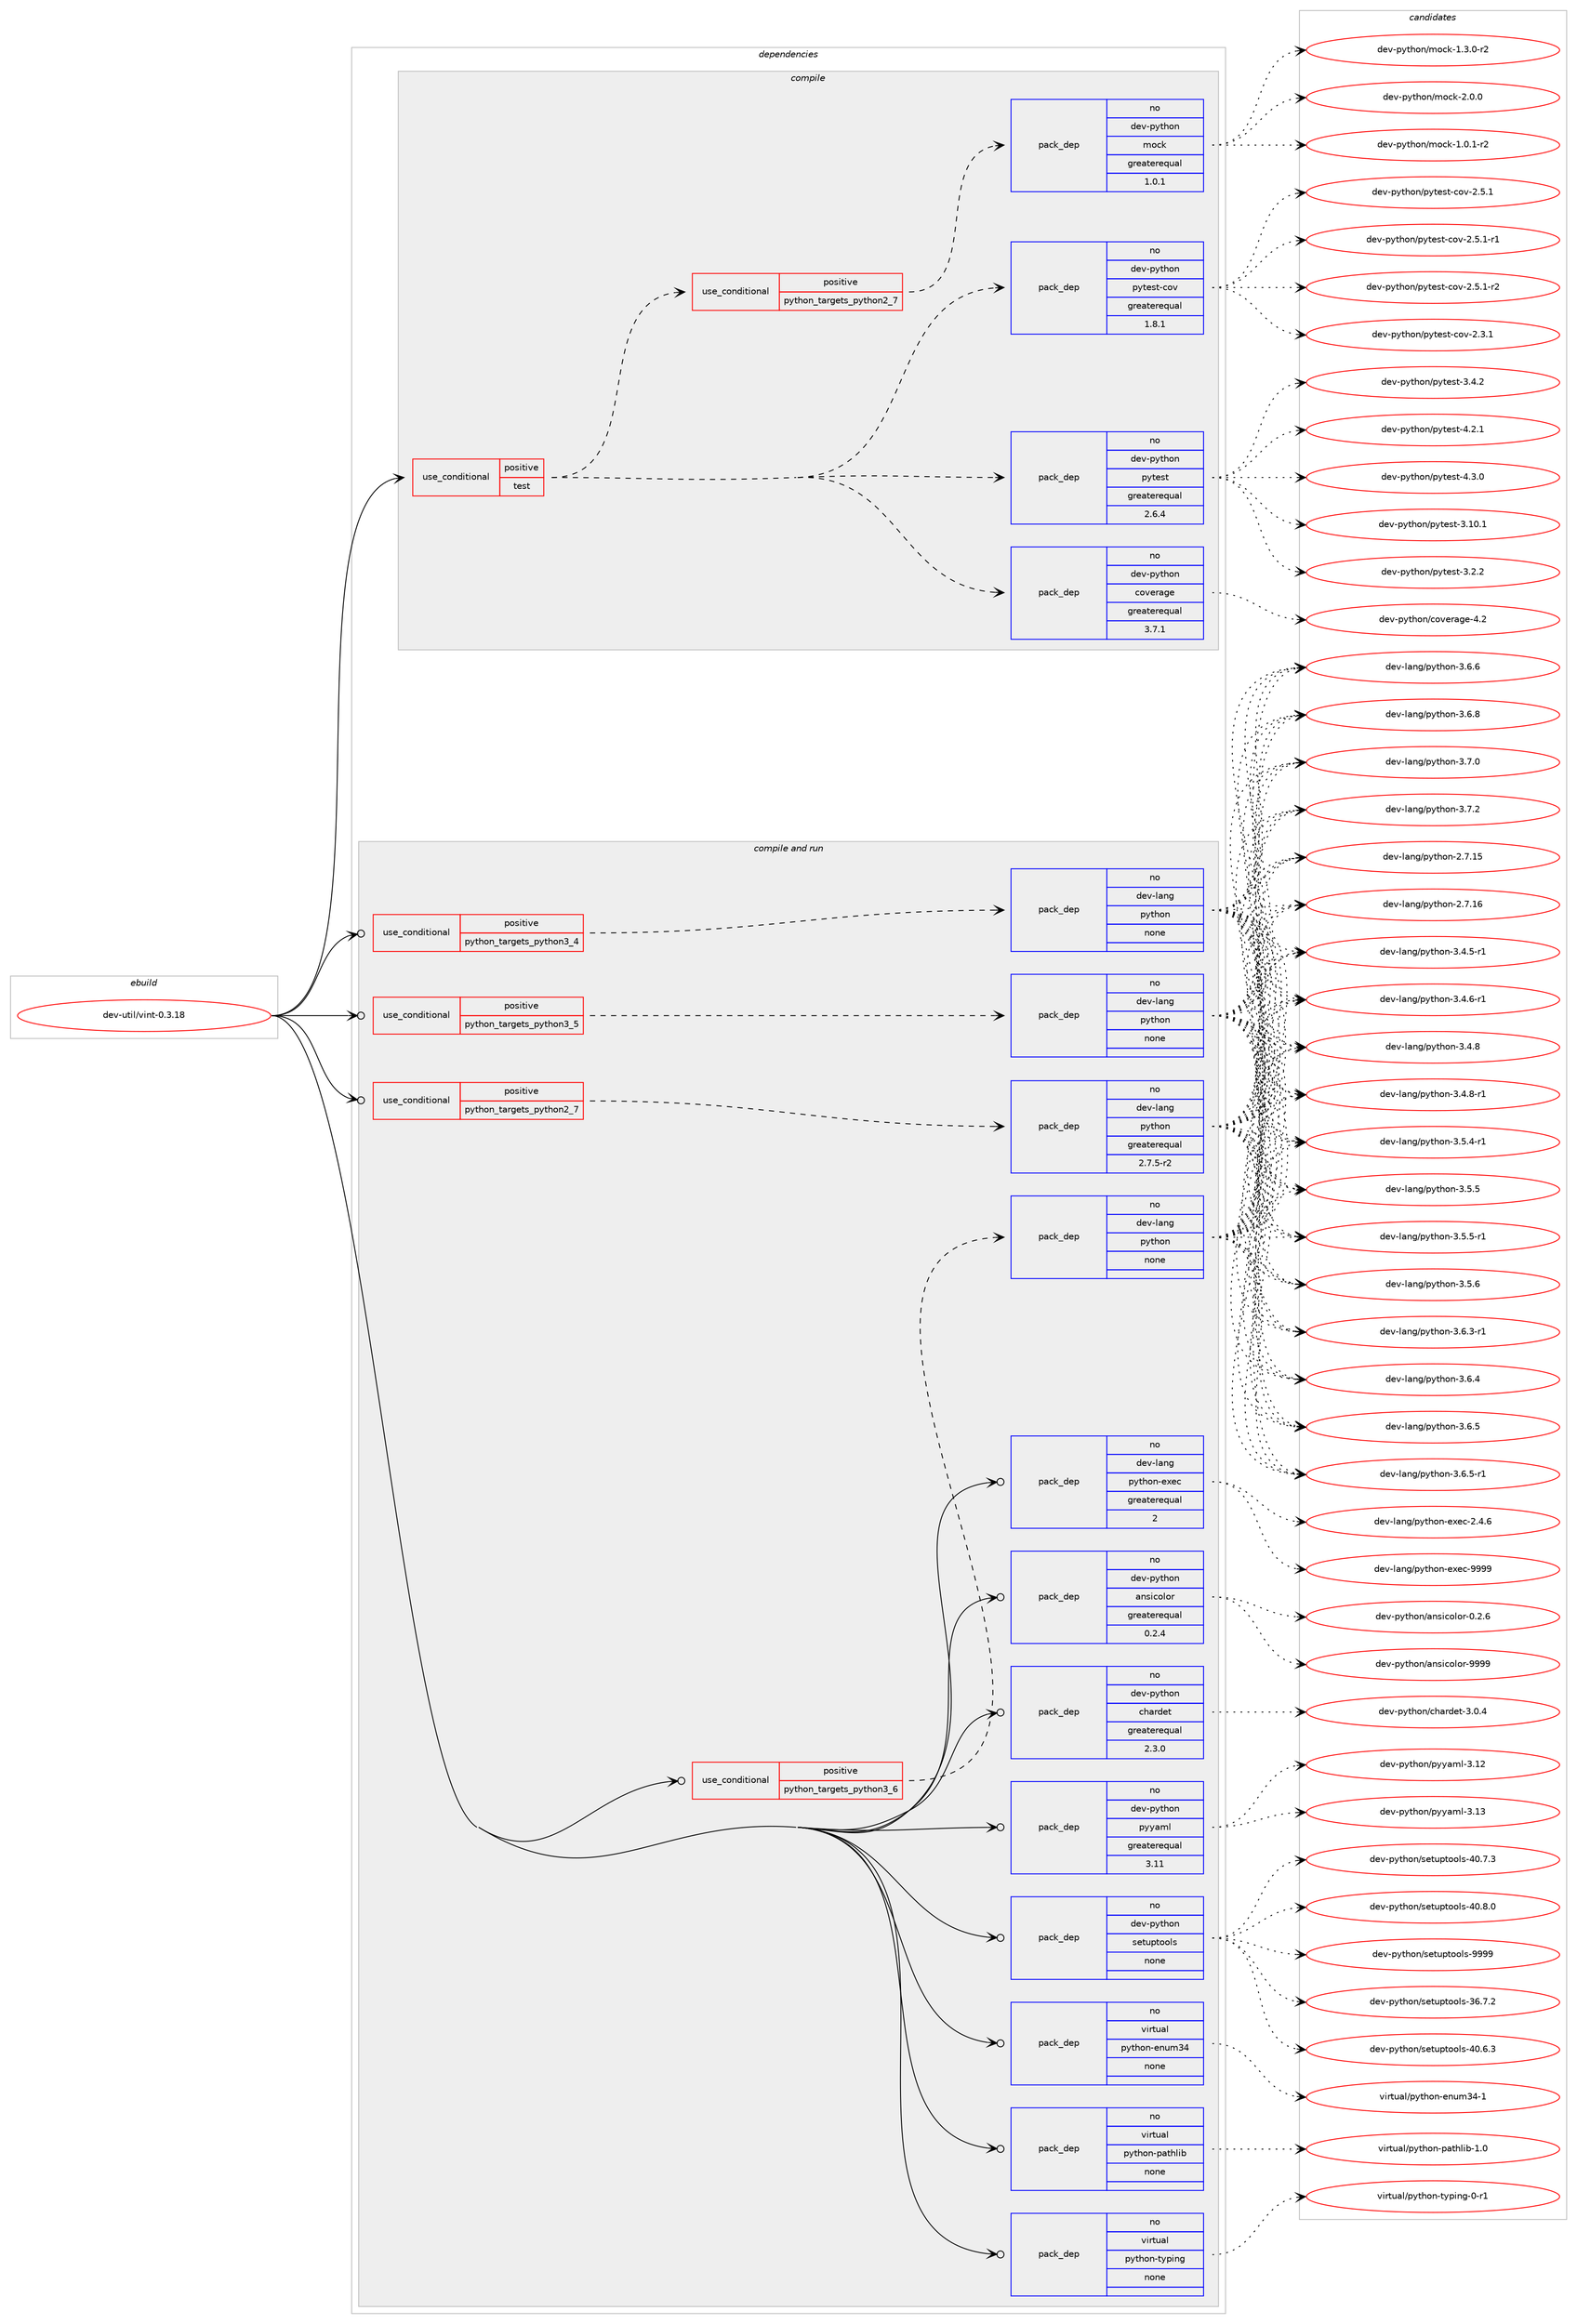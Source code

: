 digraph prolog {

# *************
# Graph options
# *************

newrank=true;
concentrate=true;
compound=true;
graph [rankdir=LR,fontname=Helvetica,fontsize=10,ranksep=1.5];#, ranksep=2.5, nodesep=0.2];
edge  [arrowhead=vee];
node  [fontname=Helvetica,fontsize=10];

# **********
# The ebuild
# **********

subgraph cluster_leftcol {
color=gray;
rank=same;
label=<<i>ebuild</i>>;
id [label="dev-util/vint-0.3.18", color=red, width=4, href="../dev-util/vint-0.3.18.svg"];
}

# ****************
# The dependencies
# ****************

subgraph cluster_midcol {
color=gray;
label=<<i>dependencies</i>>;
subgraph cluster_compile {
fillcolor="#eeeeee";
style=filled;
label=<<i>compile</i>>;
subgraph cond425212 {
dependency1549794 [label=<<TABLE BORDER="0" CELLBORDER="1" CELLSPACING="0" CELLPADDING="4"><TR><TD ROWSPAN="3" CELLPADDING="10">use_conditional</TD></TR><TR><TD>positive</TD></TR><TR><TD>test</TD></TR></TABLE>>, shape=none, color=red];
subgraph pack1100848 {
dependency1549795 [label=<<TABLE BORDER="0" CELLBORDER="1" CELLSPACING="0" CELLPADDING="4" WIDTH="220"><TR><TD ROWSPAN="6" CELLPADDING="30">pack_dep</TD></TR><TR><TD WIDTH="110">no</TD></TR><TR><TD>dev-python</TD></TR><TR><TD>coverage</TD></TR><TR><TD>greaterequal</TD></TR><TR><TD>3.7.1</TD></TR></TABLE>>, shape=none, color=blue];
}
dependency1549794:e -> dependency1549795:w [weight=20,style="dashed",arrowhead="vee"];
subgraph pack1100849 {
dependency1549796 [label=<<TABLE BORDER="0" CELLBORDER="1" CELLSPACING="0" CELLPADDING="4" WIDTH="220"><TR><TD ROWSPAN="6" CELLPADDING="30">pack_dep</TD></TR><TR><TD WIDTH="110">no</TD></TR><TR><TD>dev-python</TD></TR><TR><TD>pytest</TD></TR><TR><TD>greaterequal</TD></TR><TR><TD>2.6.4</TD></TR></TABLE>>, shape=none, color=blue];
}
dependency1549794:e -> dependency1549796:w [weight=20,style="dashed",arrowhead="vee"];
subgraph pack1100850 {
dependency1549797 [label=<<TABLE BORDER="0" CELLBORDER="1" CELLSPACING="0" CELLPADDING="4" WIDTH="220"><TR><TD ROWSPAN="6" CELLPADDING="30">pack_dep</TD></TR><TR><TD WIDTH="110">no</TD></TR><TR><TD>dev-python</TD></TR><TR><TD>pytest-cov</TD></TR><TR><TD>greaterequal</TD></TR><TR><TD>1.8.1</TD></TR></TABLE>>, shape=none, color=blue];
}
dependency1549794:e -> dependency1549797:w [weight=20,style="dashed",arrowhead="vee"];
subgraph cond425213 {
dependency1549798 [label=<<TABLE BORDER="0" CELLBORDER="1" CELLSPACING="0" CELLPADDING="4"><TR><TD ROWSPAN="3" CELLPADDING="10">use_conditional</TD></TR><TR><TD>positive</TD></TR><TR><TD>python_targets_python2_7</TD></TR></TABLE>>, shape=none, color=red];
subgraph pack1100851 {
dependency1549799 [label=<<TABLE BORDER="0" CELLBORDER="1" CELLSPACING="0" CELLPADDING="4" WIDTH="220"><TR><TD ROWSPAN="6" CELLPADDING="30">pack_dep</TD></TR><TR><TD WIDTH="110">no</TD></TR><TR><TD>dev-python</TD></TR><TR><TD>mock</TD></TR><TR><TD>greaterequal</TD></TR><TR><TD>1.0.1</TD></TR></TABLE>>, shape=none, color=blue];
}
dependency1549798:e -> dependency1549799:w [weight=20,style="dashed",arrowhead="vee"];
}
dependency1549794:e -> dependency1549798:w [weight=20,style="dashed",arrowhead="vee"];
}
id:e -> dependency1549794:w [weight=20,style="solid",arrowhead="vee"];
}
subgraph cluster_compileandrun {
fillcolor="#eeeeee";
style=filled;
label=<<i>compile and run</i>>;
subgraph cond425214 {
dependency1549800 [label=<<TABLE BORDER="0" CELLBORDER="1" CELLSPACING="0" CELLPADDING="4"><TR><TD ROWSPAN="3" CELLPADDING="10">use_conditional</TD></TR><TR><TD>positive</TD></TR><TR><TD>python_targets_python2_7</TD></TR></TABLE>>, shape=none, color=red];
subgraph pack1100852 {
dependency1549801 [label=<<TABLE BORDER="0" CELLBORDER="1" CELLSPACING="0" CELLPADDING="4" WIDTH="220"><TR><TD ROWSPAN="6" CELLPADDING="30">pack_dep</TD></TR><TR><TD WIDTH="110">no</TD></TR><TR><TD>dev-lang</TD></TR><TR><TD>python</TD></TR><TR><TD>greaterequal</TD></TR><TR><TD>2.7.5-r2</TD></TR></TABLE>>, shape=none, color=blue];
}
dependency1549800:e -> dependency1549801:w [weight=20,style="dashed",arrowhead="vee"];
}
id:e -> dependency1549800:w [weight=20,style="solid",arrowhead="odotvee"];
subgraph cond425215 {
dependency1549802 [label=<<TABLE BORDER="0" CELLBORDER="1" CELLSPACING="0" CELLPADDING="4"><TR><TD ROWSPAN="3" CELLPADDING="10">use_conditional</TD></TR><TR><TD>positive</TD></TR><TR><TD>python_targets_python3_4</TD></TR></TABLE>>, shape=none, color=red];
subgraph pack1100853 {
dependency1549803 [label=<<TABLE BORDER="0" CELLBORDER="1" CELLSPACING="0" CELLPADDING="4" WIDTH="220"><TR><TD ROWSPAN="6" CELLPADDING="30">pack_dep</TD></TR><TR><TD WIDTH="110">no</TD></TR><TR><TD>dev-lang</TD></TR><TR><TD>python</TD></TR><TR><TD>none</TD></TR><TR><TD></TD></TR></TABLE>>, shape=none, color=blue];
}
dependency1549802:e -> dependency1549803:w [weight=20,style="dashed",arrowhead="vee"];
}
id:e -> dependency1549802:w [weight=20,style="solid",arrowhead="odotvee"];
subgraph cond425216 {
dependency1549804 [label=<<TABLE BORDER="0" CELLBORDER="1" CELLSPACING="0" CELLPADDING="4"><TR><TD ROWSPAN="3" CELLPADDING="10">use_conditional</TD></TR><TR><TD>positive</TD></TR><TR><TD>python_targets_python3_5</TD></TR></TABLE>>, shape=none, color=red];
subgraph pack1100854 {
dependency1549805 [label=<<TABLE BORDER="0" CELLBORDER="1" CELLSPACING="0" CELLPADDING="4" WIDTH="220"><TR><TD ROWSPAN="6" CELLPADDING="30">pack_dep</TD></TR><TR><TD WIDTH="110">no</TD></TR><TR><TD>dev-lang</TD></TR><TR><TD>python</TD></TR><TR><TD>none</TD></TR><TR><TD></TD></TR></TABLE>>, shape=none, color=blue];
}
dependency1549804:e -> dependency1549805:w [weight=20,style="dashed",arrowhead="vee"];
}
id:e -> dependency1549804:w [weight=20,style="solid",arrowhead="odotvee"];
subgraph cond425217 {
dependency1549806 [label=<<TABLE BORDER="0" CELLBORDER="1" CELLSPACING="0" CELLPADDING="4"><TR><TD ROWSPAN="3" CELLPADDING="10">use_conditional</TD></TR><TR><TD>positive</TD></TR><TR><TD>python_targets_python3_6</TD></TR></TABLE>>, shape=none, color=red];
subgraph pack1100855 {
dependency1549807 [label=<<TABLE BORDER="0" CELLBORDER="1" CELLSPACING="0" CELLPADDING="4" WIDTH="220"><TR><TD ROWSPAN="6" CELLPADDING="30">pack_dep</TD></TR><TR><TD WIDTH="110">no</TD></TR><TR><TD>dev-lang</TD></TR><TR><TD>python</TD></TR><TR><TD>none</TD></TR><TR><TD></TD></TR></TABLE>>, shape=none, color=blue];
}
dependency1549806:e -> dependency1549807:w [weight=20,style="dashed",arrowhead="vee"];
}
id:e -> dependency1549806:w [weight=20,style="solid",arrowhead="odotvee"];
subgraph pack1100856 {
dependency1549808 [label=<<TABLE BORDER="0" CELLBORDER="1" CELLSPACING="0" CELLPADDING="4" WIDTH="220"><TR><TD ROWSPAN="6" CELLPADDING="30">pack_dep</TD></TR><TR><TD WIDTH="110">no</TD></TR><TR><TD>dev-lang</TD></TR><TR><TD>python-exec</TD></TR><TR><TD>greaterequal</TD></TR><TR><TD>2</TD></TR></TABLE>>, shape=none, color=blue];
}
id:e -> dependency1549808:w [weight=20,style="solid",arrowhead="odotvee"];
subgraph pack1100857 {
dependency1549809 [label=<<TABLE BORDER="0" CELLBORDER="1" CELLSPACING="0" CELLPADDING="4" WIDTH="220"><TR><TD ROWSPAN="6" CELLPADDING="30">pack_dep</TD></TR><TR><TD WIDTH="110">no</TD></TR><TR><TD>dev-python</TD></TR><TR><TD>ansicolor</TD></TR><TR><TD>greaterequal</TD></TR><TR><TD>0.2.4</TD></TR></TABLE>>, shape=none, color=blue];
}
id:e -> dependency1549809:w [weight=20,style="solid",arrowhead="odotvee"];
subgraph pack1100858 {
dependency1549810 [label=<<TABLE BORDER="0" CELLBORDER="1" CELLSPACING="0" CELLPADDING="4" WIDTH="220"><TR><TD ROWSPAN="6" CELLPADDING="30">pack_dep</TD></TR><TR><TD WIDTH="110">no</TD></TR><TR><TD>dev-python</TD></TR><TR><TD>chardet</TD></TR><TR><TD>greaterequal</TD></TR><TR><TD>2.3.0</TD></TR></TABLE>>, shape=none, color=blue];
}
id:e -> dependency1549810:w [weight=20,style="solid",arrowhead="odotvee"];
subgraph pack1100859 {
dependency1549811 [label=<<TABLE BORDER="0" CELLBORDER="1" CELLSPACING="0" CELLPADDING="4" WIDTH="220"><TR><TD ROWSPAN="6" CELLPADDING="30">pack_dep</TD></TR><TR><TD WIDTH="110">no</TD></TR><TR><TD>dev-python</TD></TR><TR><TD>pyyaml</TD></TR><TR><TD>greaterequal</TD></TR><TR><TD>3.11</TD></TR></TABLE>>, shape=none, color=blue];
}
id:e -> dependency1549811:w [weight=20,style="solid",arrowhead="odotvee"];
subgraph pack1100860 {
dependency1549812 [label=<<TABLE BORDER="0" CELLBORDER="1" CELLSPACING="0" CELLPADDING="4" WIDTH="220"><TR><TD ROWSPAN="6" CELLPADDING="30">pack_dep</TD></TR><TR><TD WIDTH="110">no</TD></TR><TR><TD>dev-python</TD></TR><TR><TD>setuptools</TD></TR><TR><TD>none</TD></TR><TR><TD></TD></TR></TABLE>>, shape=none, color=blue];
}
id:e -> dependency1549812:w [weight=20,style="solid",arrowhead="odotvee"];
subgraph pack1100861 {
dependency1549813 [label=<<TABLE BORDER="0" CELLBORDER="1" CELLSPACING="0" CELLPADDING="4" WIDTH="220"><TR><TD ROWSPAN="6" CELLPADDING="30">pack_dep</TD></TR><TR><TD WIDTH="110">no</TD></TR><TR><TD>virtual</TD></TR><TR><TD>python-enum34</TD></TR><TR><TD>none</TD></TR><TR><TD></TD></TR></TABLE>>, shape=none, color=blue];
}
id:e -> dependency1549813:w [weight=20,style="solid",arrowhead="odotvee"];
subgraph pack1100862 {
dependency1549814 [label=<<TABLE BORDER="0" CELLBORDER="1" CELLSPACING="0" CELLPADDING="4" WIDTH="220"><TR><TD ROWSPAN="6" CELLPADDING="30">pack_dep</TD></TR><TR><TD WIDTH="110">no</TD></TR><TR><TD>virtual</TD></TR><TR><TD>python-pathlib</TD></TR><TR><TD>none</TD></TR><TR><TD></TD></TR></TABLE>>, shape=none, color=blue];
}
id:e -> dependency1549814:w [weight=20,style="solid",arrowhead="odotvee"];
subgraph pack1100863 {
dependency1549815 [label=<<TABLE BORDER="0" CELLBORDER="1" CELLSPACING="0" CELLPADDING="4" WIDTH="220"><TR><TD ROWSPAN="6" CELLPADDING="30">pack_dep</TD></TR><TR><TD WIDTH="110">no</TD></TR><TR><TD>virtual</TD></TR><TR><TD>python-typing</TD></TR><TR><TD>none</TD></TR><TR><TD></TD></TR></TABLE>>, shape=none, color=blue];
}
id:e -> dependency1549815:w [weight=20,style="solid",arrowhead="odotvee"];
}
subgraph cluster_run {
fillcolor="#eeeeee";
style=filled;
label=<<i>run</i>>;
}
}

# **************
# The candidates
# **************

subgraph cluster_choices {
rank=same;
color=gray;
label=<<i>candidates</i>>;

subgraph choice1100848 {
color=black;
nodesep=1;
choice1001011184511212111610411111047991111181011149710310145524650 [label="dev-python/coverage-4.2", color=red, width=4,href="../dev-python/coverage-4.2.svg"];
dependency1549795:e -> choice1001011184511212111610411111047991111181011149710310145524650:w [style=dotted,weight="100"];
}
subgraph choice1100849 {
color=black;
nodesep=1;
choice100101118451121211161041111104711212111610111511645514649484649 [label="dev-python/pytest-3.10.1", color=red, width=4,href="../dev-python/pytest-3.10.1.svg"];
choice1001011184511212111610411111047112121116101115116455146504650 [label="dev-python/pytest-3.2.2", color=red, width=4,href="../dev-python/pytest-3.2.2.svg"];
choice1001011184511212111610411111047112121116101115116455146524650 [label="dev-python/pytest-3.4.2", color=red, width=4,href="../dev-python/pytest-3.4.2.svg"];
choice1001011184511212111610411111047112121116101115116455246504649 [label="dev-python/pytest-4.2.1", color=red, width=4,href="../dev-python/pytest-4.2.1.svg"];
choice1001011184511212111610411111047112121116101115116455246514648 [label="dev-python/pytest-4.3.0", color=red, width=4,href="../dev-python/pytest-4.3.0.svg"];
dependency1549796:e -> choice100101118451121211161041111104711212111610111511645514649484649:w [style=dotted,weight="100"];
dependency1549796:e -> choice1001011184511212111610411111047112121116101115116455146504650:w [style=dotted,weight="100"];
dependency1549796:e -> choice1001011184511212111610411111047112121116101115116455146524650:w [style=dotted,weight="100"];
dependency1549796:e -> choice1001011184511212111610411111047112121116101115116455246504649:w [style=dotted,weight="100"];
dependency1549796:e -> choice1001011184511212111610411111047112121116101115116455246514648:w [style=dotted,weight="100"];
}
subgraph choice1100850 {
color=black;
nodesep=1;
choice10010111845112121116104111110471121211161011151164599111118455046514649 [label="dev-python/pytest-cov-2.3.1", color=red, width=4,href="../dev-python/pytest-cov-2.3.1.svg"];
choice10010111845112121116104111110471121211161011151164599111118455046534649 [label="dev-python/pytest-cov-2.5.1", color=red, width=4,href="../dev-python/pytest-cov-2.5.1.svg"];
choice100101118451121211161041111104711212111610111511645991111184550465346494511449 [label="dev-python/pytest-cov-2.5.1-r1", color=red, width=4,href="../dev-python/pytest-cov-2.5.1-r1.svg"];
choice100101118451121211161041111104711212111610111511645991111184550465346494511450 [label="dev-python/pytest-cov-2.5.1-r2", color=red, width=4,href="../dev-python/pytest-cov-2.5.1-r2.svg"];
dependency1549797:e -> choice10010111845112121116104111110471121211161011151164599111118455046514649:w [style=dotted,weight="100"];
dependency1549797:e -> choice10010111845112121116104111110471121211161011151164599111118455046534649:w [style=dotted,weight="100"];
dependency1549797:e -> choice100101118451121211161041111104711212111610111511645991111184550465346494511449:w [style=dotted,weight="100"];
dependency1549797:e -> choice100101118451121211161041111104711212111610111511645991111184550465346494511450:w [style=dotted,weight="100"];
}
subgraph choice1100851 {
color=black;
nodesep=1;
choice1001011184511212111610411111047109111991074549464846494511450 [label="dev-python/mock-1.0.1-r2", color=red, width=4,href="../dev-python/mock-1.0.1-r2.svg"];
choice1001011184511212111610411111047109111991074549465146484511450 [label="dev-python/mock-1.3.0-r2", color=red, width=4,href="../dev-python/mock-1.3.0-r2.svg"];
choice100101118451121211161041111104710911199107455046484648 [label="dev-python/mock-2.0.0", color=red, width=4,href="../dev-python/mock-2.0.0.svg"];
dependency1549799:e -> choice1001011184511212111610411111047109111991074549464846494511450:w [style=dotted,weight="100"];
dependency1549799:e -> choice1001011184511212111610411111047109111991074549465146484511450:w [style=dotted,weight="100"];
dependency1549799:e -> choice100101118451121211161041111104710911199107455046484648:w [style=dotted,weight="100"];
}
subgraph choice1100852 {
color=black;
nodesep=1;
choice10010111845108971101034711212111610411111045504655464953 [label="dev-lang/python-2.7.15", color=red, width=4,href="../dev-lang/python-2.7.15.svg"];
choice10010111845108971101034711212111610411111045504655464954 [label="dev-lang/python-2.7.16", color=red, width=4,href="../dev-lang/python-2.7.16.svg"];
choice1001011184510897110103471121211161041111104551465246534511449 [label="dev-lang/python-3.4.5-r1", color=red, width=4,href="../dev-lang/python-3.4.5-r1.svg"];
choice1001011184510897110103471121211161041111104551465246544511449 [label="dev-lang/python-3.4.6-r1", color=red, width=4,href="../dev-lang/python-3.4.6-r1.svg"];
choice100101118451089711010347112121116104111110455146524656 [label="dev-lang/python-3.4.8", color=red, width=4,href="../dev-lang/python-3.4.8.svg"];
choice1001011184510897110103471121211161041111104551465246564511449 [label="dev-lang/python-3.4.8-r1", color=red, width=4,href="../dev-lang/python-3.4.8-r1.svg"];
choice1001011184510897110103471121211161041111104551465346524511449 [label="dev-lang/python-3.5.4-r1", color=red, width=4,href="../dev-lang/python-3.5.4-r1.svg"];
choice100101118451089711010347112121116104111110455146534653 [label="dev-lang/python-3.5.5", color=red, width=4,href="../dev-lang/python-3.5.5.svg"];
choice1001011184510897110103471121211161041111104551465346534511449 [label="dev-lang/python-3.5.5-r1", color=red, width=4,href="../dev-lang/python-3.5.5-r1.svg"];
choice100101118451089711010347112121116104111110455146534654 [label="dev-lang/python-3.5.6", color=red, width=4,href="../dev-lang/python-3.5.6.svg"];
choice1001011184510897110103471121211161041111104551465446514511449 [label="dev-lang/python-3.6.3-r1", color=red, width=4,href="../dev-lang/python-3.6.3-r1.svg"];
choice100101118451089711010347112121116104111110455146544652 [label="dev-lang/python-3.6.4", color=red, width=4,href="../dev-lang/python-3.6.4.svg"];
choice100101118451089711010347112121116104111110455146544653 [label="dev-lang/python-3.6.5", color=red, width=4,href="../dev-lang/python-3.6.5.svg"];
choice1001011184510897110103471121211161041111104551465446534511449 [label="dev-lang/python-3.6.5-r1", color=red, width=4,href="../dev-lang/python-3.6.5-r1.svg"];
choice100101118451089711010347112121116104111110455146544654 [label="dev-lang/python-3.6.6", color=red, width=4,href="../dev-lang/python-3.6.6.svg"];
choice100101118451089711010347112121116104111110455146544656 [label="dev-lang/python-3.6.8", color=red, width=4,href="../dev-lang/python-3.6.8.svg"];
choice100101118451089711010347112121116104111110455146554648 [label="dev-lang/python-3.7.0", color=red, width=4,href="../dev-lang/python-3.7.0.svg"];
choice100101118451089711010347112121116104111110455146554650 [label="dev-lang/python-3.7.2", color=red, width=4,href="../dev-lang/python-3.7.2.svg"];
dependency1549801:e -> choice10010111845108971101034711212111610411111045504655464953:w [style=dotted,weight="100"];
dependency1549801:e -> choice10010111845108971101034711212111610411111045504655464954:w [style=dotted,weight="100"];
dependency1549801:e -> choice1001011184510897110103471121211161041111104551465246534511449:w [style=dotted,weight="100"];
dependency1549801:e -> choice1001011184510897110103471121211161041111104551465246544511449:w [style=dotted,weight="100"];
dependency1549801:e -> choice100101118451089711010347112121116104111110455146524656:w [style=dotted,weight="100"];
dependency1549801:e -> choice1001011184510897110103471121211161041111104551465246564511449:w [style=dotted,weight="100"];
dependency1549801:e -> choice1001011184510897110103471121211161041111104551465346524511449:w [style=dotted,weight="100"];
dependency1549801:e -> choice100101118451089711010347112121116104111110455146534653:w [style=dotted,weight="100"];
dependency1549801:e -> choice1001011184510897110103471121211161041111104551465346534511449:w [style=dotted,weight="100"];
dependency1549801:e -> choice100101118451089711010347112121116104111110455146534654:w [style=dotted,weight="100"];
dependency1549801:e -> choice1001011184510897110103471121211161041111104551465446514511449:w [style=dotted,weight="100"];
dependency1549801:e -> choice100101118451089711010347112121116104111110455146544652:w [style=dotted,weight="100"];
dependency1549801:e -> choice100101118451089711010347112121116104111110455146544653:w [style=dotted,weight="100"];
dependency1549801:e -> choice1001011184510897110103471121211161041111104551465446534511449:w [style=dotted,weight="100"];
dependency1549801:e -> choice100101118451089711010347112121116104111110455146544654:w [style=dotted,weight="100"];
dependency1549801:e -> choice100101118451089711010347112121116104111110455146544656:w [style=dotted,weight="100"];
dependency1549801:e -> choice100101118451089711010347112121116104111110455146554648:w [style=dotted,weight="100"];
dependency1549801:e -> choice100101118451089711010347112121116104111110455146554650:w [style=dotted,weight="100"];
}
subgraph choice1100853 {
color=black;
nodesep=1;
choice10010111845108971101034711212111610411111045504655464953 [label="dev-lang/python-2.7.15", color=red, width=4,href="../dev-lang/python-2.7.15.svg"];
choice10010111845108971101034711212111610411111045504655464954 [label="dev-lang/python-2.7.16", color=red, width=4,href="../dev-lang/python-2.7.16.svg"];
choice1001011184510897110103471121211161041111104551465246534511449 [label="dev-lang/python-3.4.5-r1", color=red, width=4,href="../dev-lang/python-3.4.5-r1.svg"];
choice1001011184510897110103471121211161041111104551465246544511449 [label="dev-lang/python-3.4.6-r1", color=red, width=4,href="../dev-lang/python-3.4.6-r1.svg"];
choice100101118451089711010347112121116104111110455146524656 [label="dev-lang/python-3.4.8", color=red, width=4,href="../dev-lang/python-3.4.8.svg"];
choice1001011184510897110103471121211161041111104551465246564511449 [label="dev-lang/python-3.4.8-r1", color=red, width=4,href="../dev-lang/python-3.4.8-r1.svg"];
choice1001011184510897110103471121211161041111104551465346524511449 [label="dev-lang/python-3.5.4-r1", color=red, width=4,href="../dev-lang/python-3.5.4-r1.svg"];
choice100101118451089711010347112121116104111110455146534653 [label="dev-lang/python-3.5.5", color=red, width=4,href="../dev-lang/python-3.5.5.svg"];
choice1001011184510897110103471121211161041111104551465346534511449 [label="dev-lang/python-3.5.5-r1", color=red, width=4,href="../dev-lang/python-3.5.5-r1.svg"];
choice100101118451089711010347112121116104111110455146534654 [label="dev-lang/python-3.5.6", color=red, width=4,href="../dev-lang/python-3.5.6.svg"];
choice1001011184510897110103471121211161041111104551465446514511449 [label="dev-lang/python-3.6.3-r1", color=red, width=4,href="../dev-lang/python-3.6.3-r1.svg"];
choice100101118451089711010347112121116104111110455146544652 [label="dev-lang/python-3.6.4", color=red, width=4,href="../dev-lang/python-3.6.4.svg"];
choice100101118451089711010347112121116104111110455146544653 [label="dev-lang/python-3.6.5", color=red, width=4,href="../dev-lang/python-3.6.5.svg"];
choice1001011184510897110103471121211161041111104551465446534511449 [label="dev-lang/python-3.6.5-r1", color=red, width=4,href="../dev-lang/python-3.6.5-r1.svg"];
choice100101118451089711010347112121116104111110455146544654 [label="dev-lang/python-3.6.6", color=red, width=4,href="../dev-lang/python-3.6.6.svg"];
choice100101118451089711010347112121116104111110455146544656 [label="dev-lang/python-3.6.8", color=red, width=4,href="../dev-lang/python-3.6.8.svg"];
choice100101118451089711010347112121116104111110455146554648 [label="dev-lang/python-3.7.0", color=red, width=4,href="../dev-lang/python-3.7.0.svg"];
choice100101118451089711010347112121116104111110455146554650 [label="dev-lang/python-3.7.2", color=red, width=4,href="../dev-lang/python-3.7.2.svg"];
dependency1549803:e -> choice10010111845108971101034711212111610411111045504655464953:w [style=dotted,weight="100"];
dependency1549803:e -> choice10010111845108971101034711212111610411111045504655464954:w [style=dotted,weight="100"];
dependency1549803:e -> choice1001011184510897110103471121211161041111104551465246534511449:w [style=dotted,weight="100"];
dependency1549803:e -> choice1001011184510897110103471121211161041111104551465246544511449:w [style=dotted,weight="100"];
dependency1549803:e -> choice100101118451089711010347112121116104111110455146524656:w [style=dotted,weight="100"];
dependency1549803:e -> choice1001011184510897110103471121211161041111104551465246564511449:w [style=dotted,weight="100"];
dependency1549803:e -> choice1001011184510897110103471121211161041111104551465346524511449:w [style=dotted,weight="100"];
dependency1549803:e -> choice100101118451089711010347112121116104111110455146534653:w [style=dotted,weight="100"];
dependency1549803:e -> choice1001011184510897110103471121211161041111104551465346534511449:w [style=dotted,weight="100"];
dependency1549803:e -> choice100101118451089711010347112121116104111110455146534654:w [style=dotted,weight="100"];
dependency1549803:e -> choice1001011184510897110103471121211161041111104551465446514511449:w [style=dotted,weight="100"];
dependency1549803:e -> choice100101118451089711010347112121116104111110455146544652:w [style=dotted,weight="100"];
dependency1549803:e -> choice100101118451089711010347112121116104111110455146544653:w [style=dotted,weight="100"];
dependency1549803:e -> choice1001011184510897110103471121211161041111104551465446534511449:w [style=dotted,weight="100"];
dependency1549803:e -> choice100101118451089711010347112121116104111110455146544654:w [style=dotted,weight="100"];
dependency1549803:e -> choice100101118451089711010347112121116104111110455146544656:w [style=dotted,weight="100"];
dependency1549803:e -> choice100101118451089711010347112121116104111110455146554648:w [style=dotted,weight="100"];
dependency1549803:e -> choice100101118451089711010347112121116104111110455146554650:w [style=dotted,weight="100"];
}
subgraph choice1100854 {
color=black;
nodesep=1;
choice10010111845108971101034711212111610411111045504655464953 [label="dev-lang/python-2.7.15", color=red, width=4,href="../dev-lang/python-2.7.15.svg"];
choice10010111845108971101034711212111610411111045504655464954 [label="dev-lang/python-2.7.16", color=red, width=4,href="../dev-lang/python-2.7.16.svg"];
choice1001011184510897110103471121211161041111104551465246534511449 [label="dev-lang/python-3.4.5-r1", color=red, width=4,href="../dev-lang/python-3.4.5-r1.svg"];
choice1001011184510897110103471121211161041111104551465246544511449 [label="dev-lang/python-3.4.6-r1", color=red, width=4,href="../dev-lang/python-3.4.6-r1.svg"];
choice100101118451089711010347112121116104111110455146524656 [label="dev-lang/python-3.4.8", color=red, width=4,href="../dev-lang/python-3.4.8.svg"];
choice1001011184510897110103471121211161041111104551465246564511449 [label="dev-lang/python-3.4.8-r1", color=red, width=4,href="../dev-lang/python-3.4.8-r1.svg"];
choice1001011184510897110103471121211161041111104551465346524511449 [label="dev-lang/python-3.5.4-r1", color=red, width=4,href="../dev-lang/python-3.5.4-r1.svg"];
choice100101118451089711010347112121116104111110455146534653 [label="dev-lang/python-3.5.5", color=red, width=4,href="../dev-lang/python-3.5.5.svg"];
choice1001011184510897110103471121211161041111104551465346534511449 [label="dev-lang/python-3.5.5-r1", color=red, width=4,href="../dev-lang/python-3.5.5-r1.svg"];
choice100101118451089711010347112121116104111110455146534654 [label="dev-lang/python-3.5.6", color=red, width=4,href="../dev-lang/python-3.5.6.svg"];
choice1001011184510897110103471121211161041111104551465446514511449 [label="dev-lang/python-3.6.3-r1", color=red, width=4,href="../dev-lang/python-3.6.3-r1.svg"];
choice100101118451089711010347112121116104111110455146544652 [label="dev-lang/python-3.6.4", color=red, width=4,href="../dev-lang/python-3.6.4.svg"];
choice100101118451089711010347112121116104111110455146544653 [label="dev-lang/python-3.6.5", color=red, width=4,href="../dev-lang/python-3.6.5.svg"];
choice1001011184510897110103471121211161041111104551465446534511449 [label="dev-lang/python-3.6.5-r1", color=red, width=4,href="../dev-lang/python-3.6.5-r1.svg"];
choice100101118451089711010347112121116104111110455146544654 [label="dev-lang/python-3.6.6", color=red, width=4,href="../dev-lang/python-3.6.6.svg"];
choice100101118451089711010347112121116104111110455146544656 [label="dev-lang/python-3.6.8", color=red, width=4,href="../dev-lang/python-3.6.8.svg"];
choice100101118451089711010347112121116104111110455146554648 [label="dev-lang/python-3.7.0", color=red, width=4,href="../dev-lang/python-3.7.0.svg"];
choice100101118451089711010347112121116104111110455146554650 [label="dev-lang/python-3.7.2", color=red, width=4,href="../dev-lang/python-3.7.2.svg"];
dependency1549805:e -> choice10010111845108971101034711212111610411111045504655464953:w [style=dotted,weight="100"];
dependency1549805:e -> choice10010111845108971101034711212111610411111045504655464954:w [style=dotted,weight="100"];
dependency1549805:e -> choice1001011184510897110103471121211161041111104551465246534511449:w [style=dotted,weight="100"];
dependency1549805:e -> choice1001011184510897110103471121211161041111104551465246544511449:w [style=dotted,weight="100"];
dependency1549805:e -> choice100101118451089711010347112121116104111110455146524656:w [style=dotted,weight="100"];
dependency1549805:e -> choice1001011184510897110103471121211161041111104551465246564511449:w [style=dotted,weight="100"];
dependency1549805:e -> choice1001011184510897110103471121211161041111104551465346524511449:w [style=dotted,weight="100"];
dependency1549805:e -> choice100101118451089711010347112121116104111110455146534653:w [style=dotted,weight="100"];
dependency1549805:e -> choice1001011184510897110103471121211161041111104551465346534511449:w [style=dotted,weight="100"];
dependency1549805:e -> choice100101118451089711010347112121116104111110455146534654:w [style=dotted,weight="100"];
dependency1549805:e -> choice1001011184510897110103471121211161041111104551465446514511449:w [style=dotted,weight="100"];
dependency1549805:e -> choice100101118451089711010347112121116104111110455146544652:w [style=dotted,weight="100"];
dependency1549805:e -> choice100101118451089711010347112121116104111110455146544653:w [style=dotted,weight="100"];
dependency1549805:e -> choice1001011184510897110103471121211161041111104551465446534511449:w [style=dotted,weight="100"];
dependency1549805:e -> choice100101118451089711010347112121116104111110455146544654:w [style=dotted,weight="100"];
dependency1549805:e -> choice100101118451089711010347112121116104111110455146544656:w [style=dotted,weight="100"];
dependency1549805:e -> choice100101118451089711010347112121116104111110455146554648:w [style=dotted,weight="100"];
dependency1549805:e -> choice100101118451089711010347112121116104111110455146554650:w [style=dotted,weight="100"];
}
subgraph choice1100855 {
color=black;
nodesep=1;
choice10010111845108971101034711212111610411111045504655464953 [label="dev-lang/python-2.7.15", color=red, width=4,href="../dev-lang/python-2.7.15.svg"];
choice10010111845108971101034711212111610411111045504655464954 [label="dev-lang/python-2.7.16", color=red, width=4,href="../dev-lang/python-2.7.16.svg"];
choice1001011184510897110103471121211161041111104551465246534511449 [label="dev-lang/python-3.4.5-r1", color=red, width=4,href="../dev-lang/python-3.4.5-r1.svg"];
choice1001011184510897110103471121211161041111104551465246544511449 [label="dev-lang/python-3.4.6-r1", color=red, width=4,href="../dev-lang/python-3.4.6-r1.svg"];
choice100101118451089711010347112121116104111110455146524656 [label="dev-lang/python-3.4.8", color=red, width=4,href="../dev-lang/python-3.4.8.svg"];
choice1001011184510897110103471121211161041111104551465246564511449 [label="dev-lang/python-3.4.8-r1", color=red, width=4,href="../dev-lang/python-3.4.8-r1.svg"];
choice1001011184510897110103471121211161041111104551465346524511449 [label="dev-lang/python-3.5.4-r1", color=red, width=4,href="../dev-lang/python-3.5.4-r1.svg"];
choice100101118451089711010347112121116104111110455146534653 [label="dev-lang/python-3.5.5", color=red, width=4,href="../dev-lang/python-3.5.5.svg"];
choice1001011184510897110103471121211161041111104551465346534511449 [label="dev-lang/python-3.5.5-r1", color=red, width=4,href="../dev-lang/python-3.5.5-r1.svg"];
choice100101118451089711010347112121116104111110455146534654 [label="dev-lang/python-3.5.6", color=red, width=4,href="../dev-lang/python-3.5.6.svg"];
choice1001011184510897110103471121211161041111104551465446514511449 [label="dev-lang/python-3.6.3-r1", color=red, width=4,href="../dev-lang/python-3.6.3-r1.svg"];
choice100101118451089711010347112121116104111110455146544652 [label="dev-lang/python-3.6.4", color=red, width=4,href="../dev-lang/python-3.6.4.svg"];
choice100101118451089711010347112121116104111110455146544653 [label="dev-lang/python-3.6.5", color=red, width=4,href="../dev-lang/python-3.6.5.svg"];
choice1001011184510897110103471121211161041111104551465446534511449 [label="dev-lang/python-3.6.5-r1", color=red, width=4,href="../dev-lang/python-3.6.5-r1.svg"];
choice100101118451089711010347112121116104111110455146544654 [label="dev-lang/python-3.6.6", color=red, width=4,href="../dev-lang/python-3.6.6.svg"];
choice100101118451089711010347112121116104111110455146544656 [label="dev-lang/python-3.6.8", color=red, width=4,href="../dev-lang/python-3.6.8.svg"];
choice100101118451089711010347112121116104111110455146554648 [label="dev-lang/python-3.7.0", color=red, width=4,href="../dev-lang/python-3.7.0.svg"];
choice100101118451089711010347112121116104111110455146554650 [label="dev-lang/python-3.7.2", color=red, width=4,href="../dev-lang/python-3.7.2.svg"];
dependency1549807:e -> choice10010111845108971101034711212111610411111045504655464953:w [style=dotted,weight="100"];
dependency1549807:e -> choice10010111845108971101034711212111610411111045504655464954:w [style=dotted,weight="100"];
dependency1549807:e -> choice1001011184510897110103471121211161041111104551465246534511449:w [style=dotted,weight="100"];
dependency1549807:e -> choice1001011184510897110103471121211161041111104551465246544511449:w [style=dotted,weight="100"];
dependency1549807:e -> choice100101118451089711010347112121116104111110455146524656:w [style=dotted,weight="100"];
dependency1549807:e -> choice1001011184510897110103471121211161041111104551465246564511449:w [style=dotted,weight="100"];
dependency1549807:e -> choice1001011184510897110103471121211161041111104551465346524511449:w [style=dotted,weight="100"];
dependency1549807:e -> choice100101118451089711010347112121116104111110455146534653:w [style=dotted,weight="100"];
dependency1549807:e -> choice1001011184510897110103471121211161041111104551465346534511449:w [style=dotted,weight="100"];
dependency1549807:e -> choice100101118451089711010347112121116104111110455146534654:w [style=dotted,weight="100"];
dependency1549807:e -> choice1001011184510897110103471121211161041111104551465446514511449:w [style=dotted,weight="100"];
dependency1549807:e -> choice100101118451089711010347112121116104111110455146544652:w [style=dotted,weight="100"];
dependency1549807:e -> choice100101118451089711010347112121116104111110455146544653:w [style=dotted,weight="100"];
dependency1549807:e -> choice1001011184510897110103471121211161041111104551465446534511449:w [style=dotted,weight="100"];
dependency1549807:e -> choice100101118451089711010347112121116104111110455146544654:w [style=dotted,weight="100"];
dependency1549807:e -> choice100101118451089711010347112121116104111110455146544656:w [style=dotted,weight="100"];
dependency1549807:e -> choice100101118451089711010347112121116104111110455146554648:w [style=dotted,weight="100"];
dependency1549807:e -> choice100101118451089711010347112121116104111110455146554650:w [style=dotted,weight="100"];
}
subgraph choice1100856 {
color=black;
nodesep=1;
choice1001011184510897110103471121211161041111104510112010199455046524654 [label="dev-lang/python-exec-2.4.6", color=red, width=4,href="../dev-lang/python-exec-2.4.6.svg"];
choice10010111845108971101034711212111610411111045101120101994557575757 [label="dev-lang/python-exec-9999", color=red, width=4,href="../dev-lang/python-exec-9999.svg"];
dependency1549808:e -> choice1001011184510897110103471121211161041111104510112010199455046524654:w [style=dotted,weight="100"];
dependency1549808:e -> choice10010111845108971101034711212111610411111045101120101994557575757:w [style=dotted,weight="100"];
}
subgraph choice1100857 {
color=black;
nodesep=1;
choice10010111845112121116104111110479711011510599111108111114454846504654 [label="dev-python/ansicolor-0.2.6", color=red, width=4,href="../dev-python/ansicolor-0.2.6.svg"];
choice100101118451121211161041111104797110115105991111081111144557575757 [label="dev-python/ansicolor-9999", color=red, width=4,href="../dev-python/ansicolor-9999.svg"];
dependency1549809:e -> choice10010111845112121116104111110479711011510599111108111114454846504654:w [style=dotted,weight="100"];
dependency1549809:e -> choice100101118451121211161041111104797110115105991111081111144557575757:w [style=dotted,weight="100"];
}
subgraph choice1100858 {
color=black;
nodesep=1;
choice10010111845112121116104111110479910497114100101116455146484652 [label="dev-python/chardet-3.0.4", color=red, width=4,href="../dev-python/chardet-3.0.4.svg"];
dependency1549810:e -> choice10010111845112121116104111110479910497114100101116455146484652:w [style=dotted,weight="100"];
}
subgraph choice1100859 {
color=black;
nodesep=1;
choice1001011184511212111610411111047112121121971091084551464950 [label="dev-python/pyyaml-3.12", color=red, width=4,href="../dev-python/pyyaml-3.12.svg"];
choice1001011184511212111610411111047112121121971091084551464951 [label="dev-python/pyyaml-3.13", color=red, width=4,href="../dev-python/pyyaml-3.13.svg"];
dependency1549811:e -> choice1001011184511212111610411111047112121121971091084551464950:w [style=dotted,weight="100"];
dependency1549811:e -> choice1001011184511212111610411111047112121121971091084551464951:w [style=dotted,weight="100"];
}
subgraph choice1100860 {
color=black;
nodesep=1;
choice100101118451121211161041111104711510111611711211611111110811545515446554650 [label="dev-python/setuptools-36.7.2", color=red, width=4,href="../dev-python/setuptools-36.7.2.svg"];
choice100101118451121211161041111104711510111611711211611111110811545524846544651 [label="dev-python/setuptools-40.6.3", color=red, width=4,href="../dev-python/setuptools-40.6.3.svg"];
choice100101118451121211161041111104711510111611711211611111110811545524846554651 [label="dev-python/setuptools-40.7.3", color=red, width=4,href="../dev-python/setuptools-40.7.3.svg"];
choice100101118451121211161041111104711510111611711211611111110811545524846564648 [label="dev-python/setuptools-40.8.0", color=red, width=4,href="../dev-python/setuptools-40.8.0.svg"];
choice10010111845112121116104111110471151011161171121161111111081154557575757 [label="dev-python/setuptools-9999", color=red, width=4,href="../dev-python/setuptools-9999.svg"];
dependency1549812:e -> choice100101118451121211161041111104711510111611711211611111110811545515446554650:w [style=dotted,weight="100"];
dependency1549812:e -> choice100101118451121211161041111104711510111611711211611111110811545524846544651:w [style=dotted,weight="100"];
dependency1549812:e -> choice100101118451121211161041111104711510111611711211611111110811545524846554651:w [style=dotted,weight="100"];
dependency1549812:e -> choice100101118451121211161041111104711510111611711211611111110811545524846564648:w [style=dotted,weight="100"];
dependency1549812:e -> choice10010111845112121116104111110471151011161171121161111111081154557575757:w [style=dotted,weight="100"];
}
subgraph choice1100861 {
color=black;
nodesep=1;
choice11810511411611797108471121211161041111104510111011710951524549 [label="virtual/python-enum34-1", color=red, width=4,href="../virtual/python-enum34-1.svg"];
dependency1549813:e -> choice11810511411611797108471121211161041111104510111011710951524549:w [style=dotted,weight="100"];
}
subgraph choice1100862 {
color=black;
nodesep=1;
choice118105114116117971084711212111610411111045112971161041081059845494648 [label="virtual/python-pathlib-1.0", color=red, width=4,href="../virtual/python-pathlib-1.0.svg"];
dependency1549814:e -> choice118105114116117971084711212111610411111045112971161041081059845494648:w [style=dotted,weight="100"];
}
subgraph choice1100863 {
color=black;
nodesep=1;
choice11810511411611797108471121211161041111104511612111210511010345484511449 [label="virtual/python-typing-0-r1", color=red, width=4,href="../virtual/python-typing-0-r1.svg"];
dependency1549815:e -> choice11810511411611797108471121211161041111104511612111210511010345484511449:w [style=dotted,weight="100"];
}
}

}
